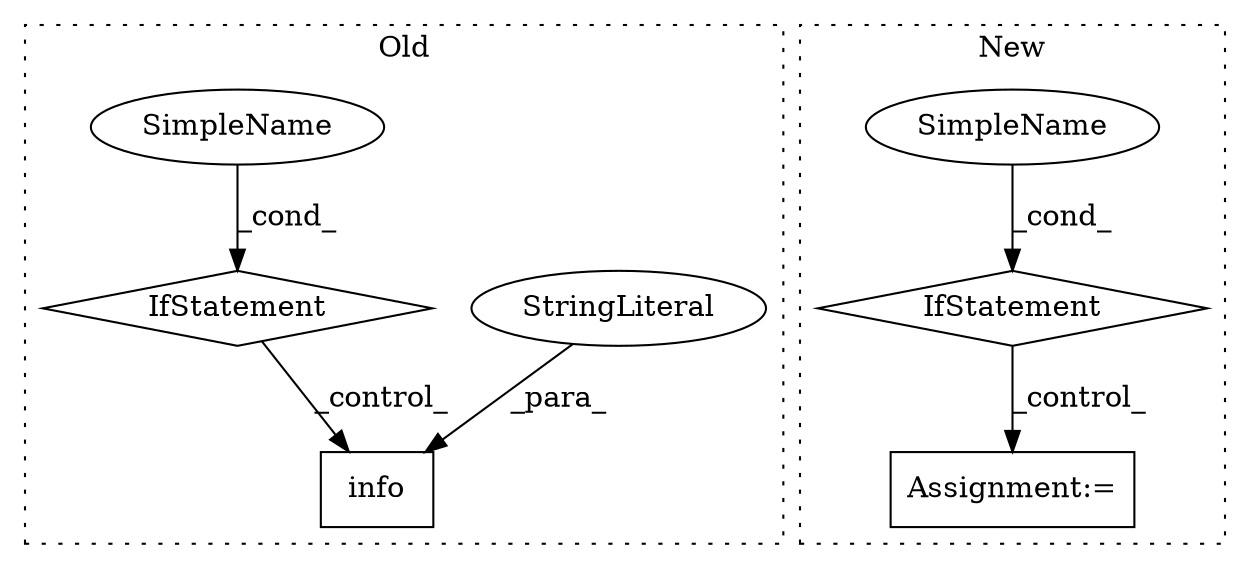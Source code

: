 digraph G {
subgraph cluster0 {
1 [label="info" a="32" s="5639,5676" l="5,1" shape="box"];
3 [label="StringLiteral" a="45" s="5644" l="27" shape="ellipse"];
4 [label="IfStatement" a="25" s="5210,5227" l="4,2" shape="diamond"];
5 [label="SimpleName" a="42" s="" l="" shape="ellipse"];
label = "Old";
style="dotted";
}
subgraph cluster1 {
2 [label="IfStatement" a="25" s="7025,7046" l="4,2" shape="diamond"];
6 [label="Assignment:=" a="7" s="7082" l="1" shape="box"];
7 [label="SimpleName" a="42" s="" l="" shape="ellipse"];
label = "New";
style="dotted";
}
2 -> 6 [label="_control_"];
3 -> 1 [label="_para_"];
4 -> 1 [label="_control_"];
5 -> 4 [label="_cond_"];
7 -> 2 [label="_cond_"];
}